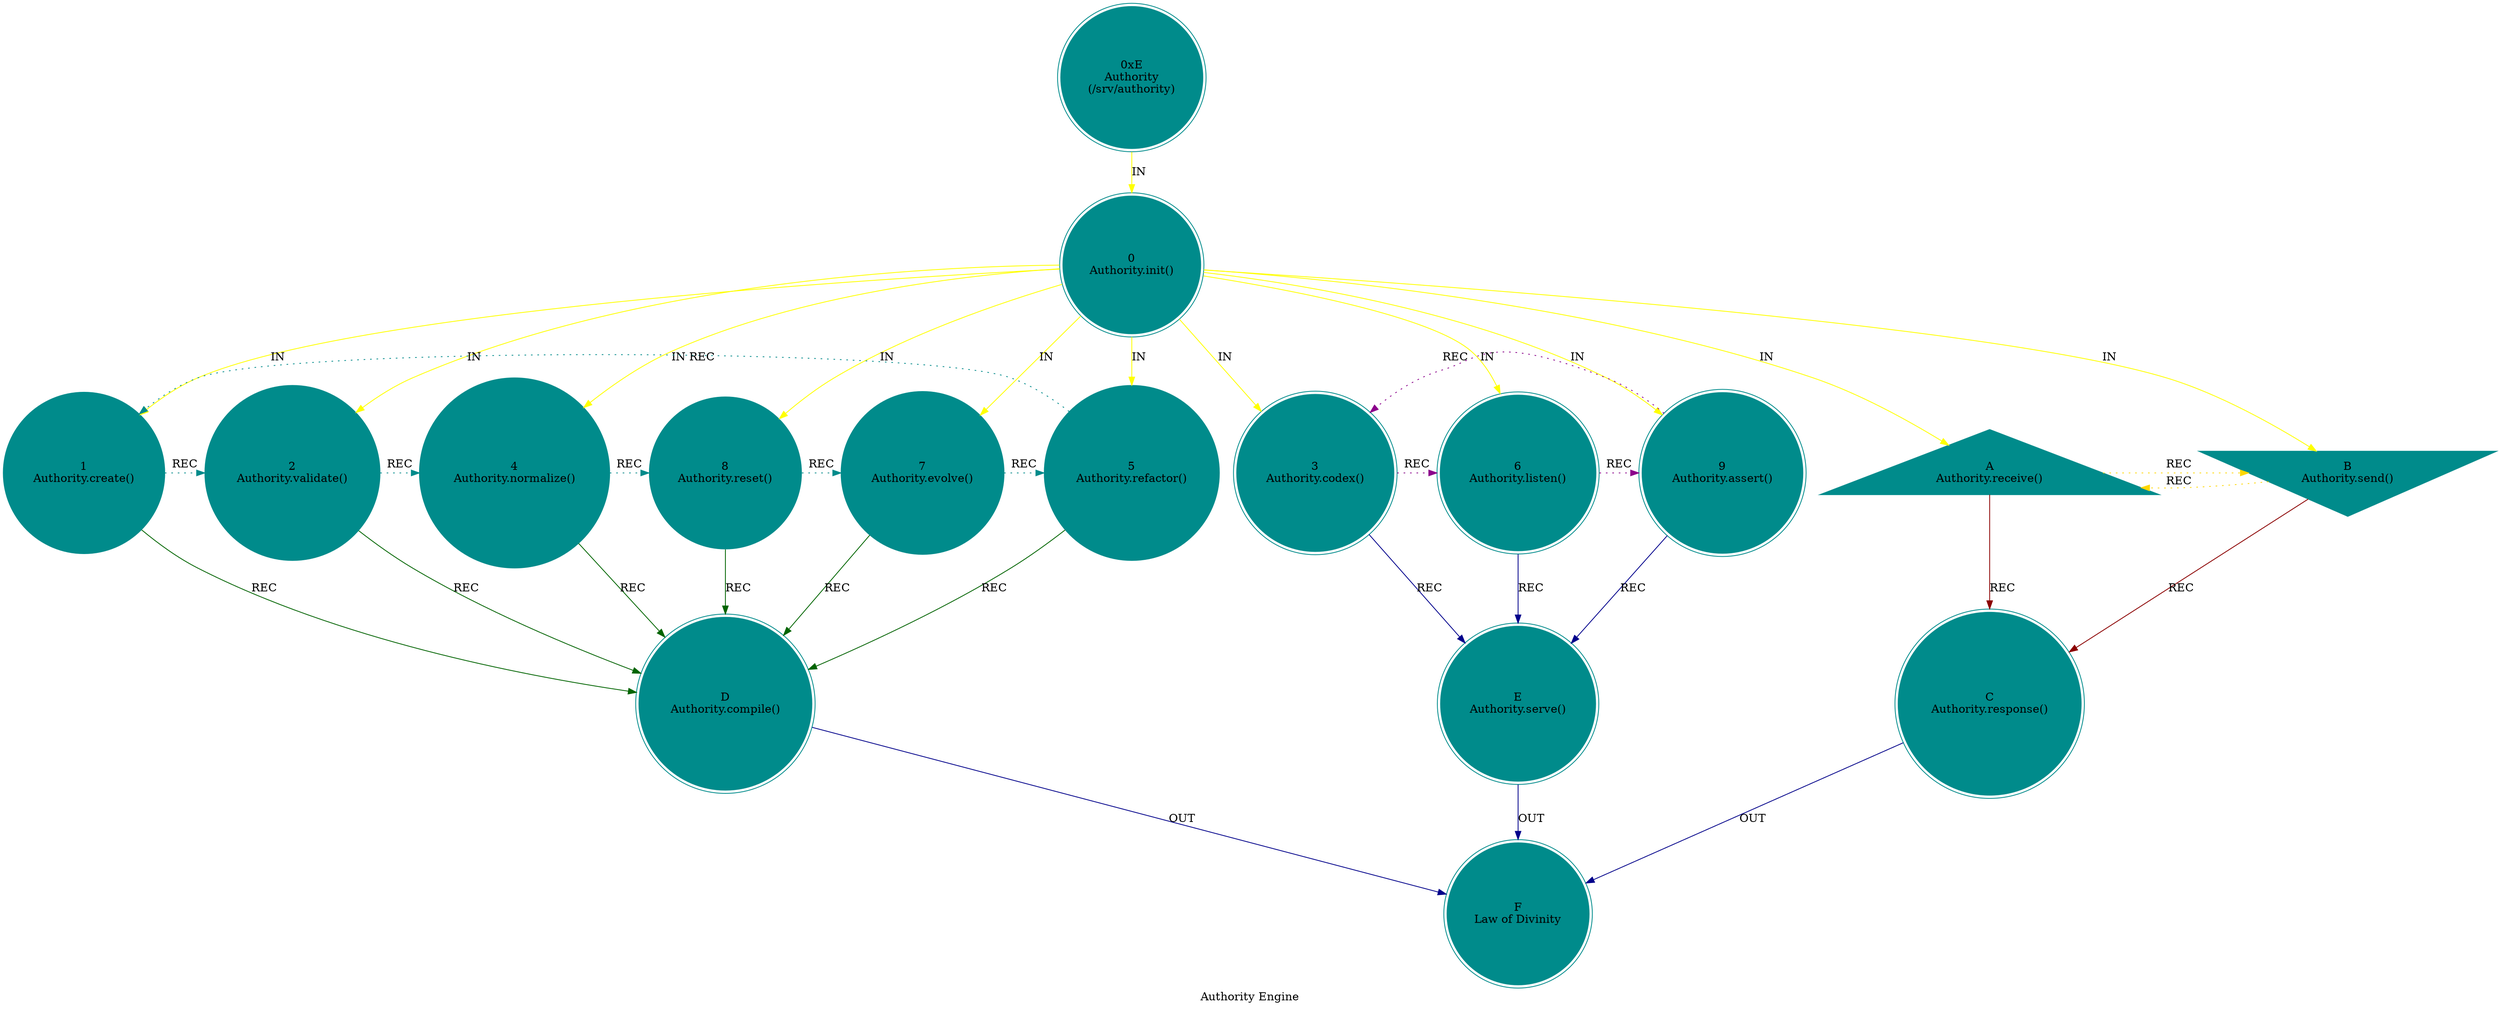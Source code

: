 digraph G {
    label = "Authority Engine";
    style = filled;
    color = red;
    comment = "";
    node [shape = circle; style = filled; color = darkcyan;];
    
    spark_e_mythos_t [label = "0xE\nAuthority\n(/srv/authority)";shape = doublecircle;];
    
    // The Sacred 3-6-9 (Boundary of Perception).
    // "If you knew the magnificence of 3, 6, and 9, you would have a key to the universe." — Tesla.
    // The 1-2-4-8-7-5 Vortex (Boundary of Comprehension).
    // r0::meta();r1,r2,r4,r8,r7,r5;r3,r6,r;ra::receive(),rb::send(),rc::dispatch(),rd::commit(),re::serve(),rf::exec() 
    spark_0_authority_t [label = "0\nAuthority.init()";shape = doublecircle;comment = "Engine Init";];
    spark_1_authority_t [label = "1\nAuthority.create()";shape = circle;comment = "";];
    spark_2_authority_t [label = "2\nAuthority.validate()";shape = circle;comment = "";];
    spark_4_authority_t [label = "4\nAuthority.normalize()";shape = circle;comment = "";];
    spark_8_authority_t [label = "8\nAuthority.reset()";shape = circle;comment = "";];
    spark_7_authority_t [label = "7\nAuthority.evolve()";shape = circle;comment = "";];
    spark_5_authority_t [label = "5\nAuthority.refactor()";shape = circle;comment = "";];
    spark_3_authority_t [label = "3\nAuthority.codex()";shape = doublecircle;comment = "";];
    spark_6_authority_t [label = "6\nAuthority.listen()";shape = doublecircle;comment = "";];
    spark_9_authority_t [label = "9\nAuthority.assert()";shape = doublecircle;comment = "";];
    spark_a_authority_t [label = "A\nAuthority.receive()";shape = triangle;comment = "";];
    spark_b_authority_t [label = "B\nAuthority.send()";shape = invtriangle;comment = "";];
    spark_c_authority_t [label = "C\nAuthority.response()";shape = doublecircle;comment = "";];
    spark_d_authority_t [label = "D\nAuthority.compile()";shape = doublecircle;comment = "";];
    spark_e_authority_t [label = "E\nAuthority.serve()";shape = doublecircle;comment = "`/srv/authority`";];
    spark_f_authority_t [label = "F\nLaw of Divinity";shape = doublecircle;comment = "";];
    
    // IN = Input
    // OUT = Output
    // REC = Recursion
    spark_e_mythos_t -> spark_0_authority_t -> {spark_a_authority_t spark_b_authority_t spark_1_authority_t spark_2_authority_t spark_3_authority_t spark_4_authority_t spark_5_authority_t spark_6_authority_t spark_7_authority_t spark_8_authority_t spark_9_authority_t} [label = "IN"; color = yellow; comment = "";];
    
    {spark_a_authority_t spark_b_authority_t} -> spark_c_authority_t [label = "REC"; color = darkred; comment = "";];
    {spark_1_authority_t spark_2_authority_t spark_4_authority_t spark_8_authority_t spark_7_authority_t spark_5_authority_t} -> spark_d_authority_t [label = "REC"; color = darkgreen; comment = "";];
    {spark_3_authority_t spark_6_authority_t spark_9_authority_t} -> spark_e_authority_t [label = "REC"; color = darkblue; comment = "";];
    
    spark_1_authority_t -> spark_2_authority_t -> spark_4_authority_t -> spark_8_authority_t -> spark_7_authority_t -> spark_5_authority_t -> spark_1_authority_t [label = "REC"; color = darkcyan; comment = ""; style = dotted; constraint = false;];
    spark_3_authority_t -> spark_6_authority_t -> spark_9_authority_t -> spark_3_authority_t [label = "REC"; color = darkmagenta; comment = ""; style = dotted; constraint = false;];
    spark_a_authority_t -> spark_b_authority_t -> spark_a_authority_t [label = "REC"; color = gold; comment = ""; style = dotted; constraint = false;];
    
    {spark_c_authority_t spark_d_authority_t spark_e_authority_t} -> spark_f_authority_t [label = "OUT"; color = darkblue; comment = "";];
}